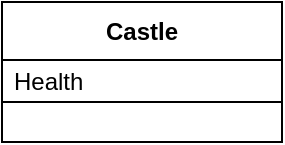 <mxfile version="24.5.4" type="github">
  <diagram name="페이지-1" id="dcfpNvmQOP-24qqCh9O2">
    <mxGraphModel dx="179" dy="305" grid="1" gridSize="10" guides="1" tooltips="1" connect="1" arrows="1" fold="1" page="1" pageScale="1" pageWidth="827" pageHeight="1169" math="0" shadow="0">
      <root>
        <mxCell id="0" />
        <mxCell id="1" parent="0" />
        <object label="Castle" placeholders="1" Health="10" id="AcH1KkwaZ4632zRfGK9j-1">
          <mxCell style="swimlane;fontStyle=1;align=center;verticalAlign=middle;childLayout=stackLayout;horizontal=1;startSize=29;horizontalStack=0;resizeParent=1;resizeParentMax=0;resizeLast=0;collapsible=0;marginBottom=0;html=1;whiteSpace=wrap;" parent="1" vertex="1">
            <mxGeometry x="280" y="50" width="140" height="70" as="geometry" />
          </mxCell>
        </object>
        <object label="Health" CodeName="Castle" id="AcH1KkwaZ4632zRfGK9j-3">
          <mxCell style="text;html=1;strokeColor=none;fillColor=none;align=left;verticalAlign=middle;spacingLeft=4;spacingRight=4;overflow=hidden;rotatable=0;points=[[0,0.5],[1,0.5]];portConstraint=eastwest;whiteSpace=wrap;" parent="AcH1KkwaZ4632zRfGK9j-1" vertex="1">
            <mxGeometry y="29" width="140" height="21" as="geometry" />
          </mxCell>
        </object>
        <mxCell id="6Jm5LHw3u3zpUN54W5Y7-1" value="" style="whiteSpace=wrap;html=1;" vertex="1" parent="AcH1KkwaZ4632zRfGK9j-1">
          <mxGeometry y="50" width="140" height="20" as="geometry" />
        </mxCell>
      </root>
    </mxGraphModel>
  </diagram>
</mxfile>
